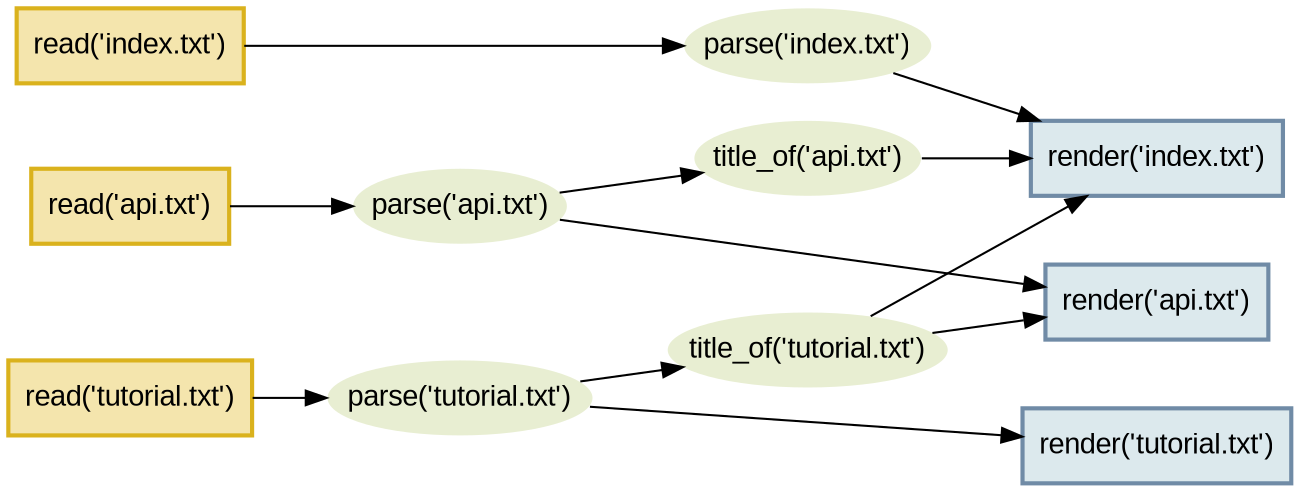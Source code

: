 digraph {
graph [rankdir=LR];
node [fontname=Arial shape=rect penwidth=2 color="#DAB21D"
      style=filled fillcolor="#F4E5AD"]
{rank=same
"read('api.txt')"
"read('index.txt')"
"read('tutorial.txt')"
}
node [shape=rect penwidth=2 color="#708BA6"
      style=filled fillcolor="#DCE9ED"]
{rank=same
"render('api.txt')"
"render('index.txt')"
"render('tutorial.txt')"
}
node [shape=oval penwidth=0 style=filled fillcolor="#E8EED2"
      margin="0.05,0"]
"parse('api.txt')" -> "render('api.txt')"
"parse('api.txt')" -> "title_of('api.txt')"
"parse('index.txt')" -> "render('index.txt')"
"parse('tutorial.txt')" -> "render('tutorial.txt')"
"parse('tutorial.txt')" -> "title_of('tutorial.txt')"
"read('api.txt')" -> "parse('api.txt')"
"read('index.txt')" -> "parse('index.txt')"
"read('tutorial.txt')" -> "parse('tutorial.txt')"
"title_of('api.txt')" -> "render('index.txt')"
"title_of('tutorial.txt')" -> "render('api.txt')"
"title_of('tutorial.txt')" -> "render('index.txt')"
}